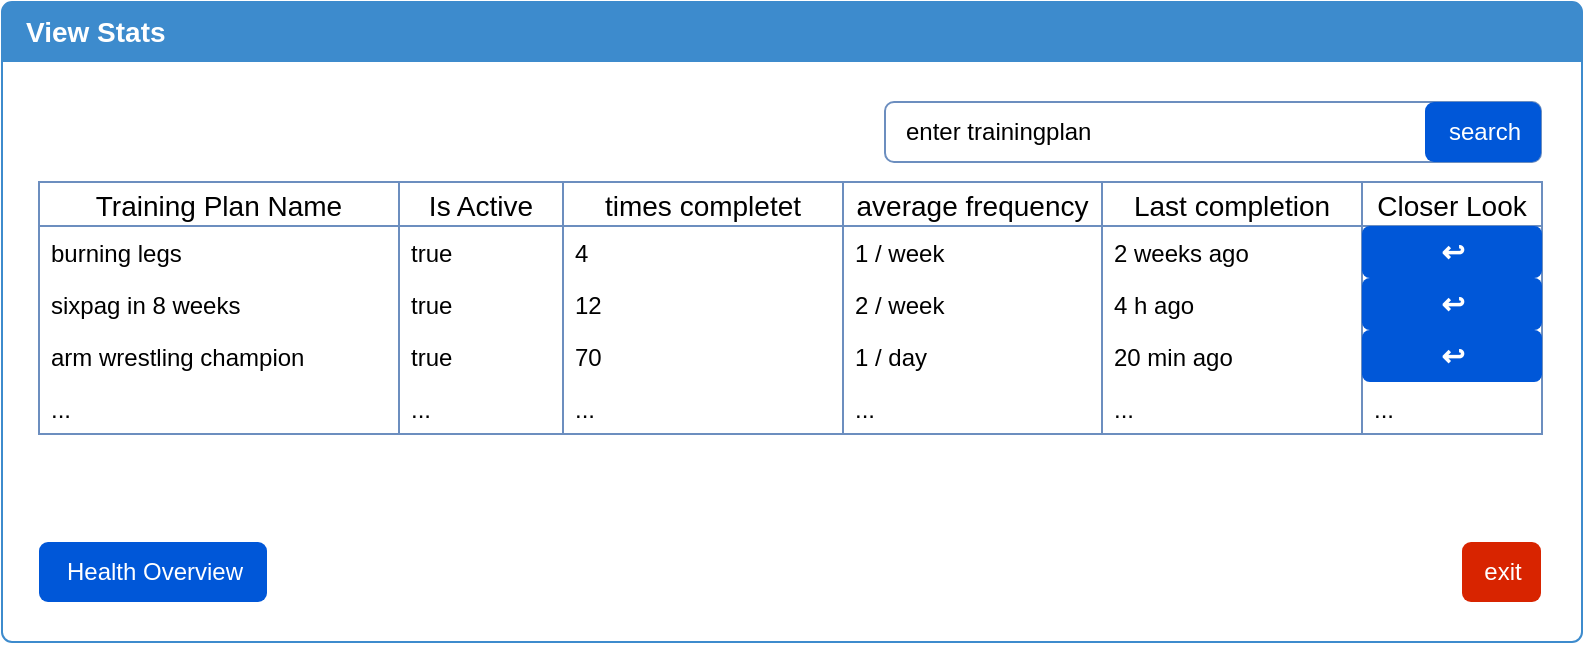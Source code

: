 <mxfile version="13.0.2" type="device"><diagram id="Zbn6meLXj0EXHjqUIr-L" name="Page-1"><mxGraphModel dx="1173" dy="648" grid="1" gridSize="10" guides="1" tooltips="1" connect="1" arrows="1" fold="1" page="1" pageScale="1" pageWidth="827" pageHeight="1169" math="0" shadow="0"><root><mxCell id="0"/><mxCell id="1" parent="0"/><mxCell id="jCdKiuVu_d1gE3nwR24F-1" value="" style="html=1;shadow=0;dashed=0;shape=mxgraph.bootstrap.rrect;align=center;rSize=5;strokeColor=#3D8BCD;fillColor=#ffffff;fontColor=#f0f0f0;spacingTop=30;whiteSpace=wrap;" parent="1" vertex="1"><mxGeometry x="10" y="30" width="790" height="320" as="geometry"/></mxCell><mxCell id="jCdKiuVu_d1gE3nwR24F-2" value="View Stats" style="html=1;shadow=0;dashed=0;shape=mxgraph.bootstrap.topButton;rSize=5;strokeColor=none;fillColor=#3D8BCD;fontColor=#ffffff;fontSize=14;fontStyle=1;align=left;spacingLeft=10;whiteSpace=wrap;resizeWidth=1;" parent="jCdKiuVu_d1gE3nwR24F-1" vertex="1"><mxGeometry width="790.0" height="30" relative="1" as="geometry"/></mxCell><mxCell id="DoH3iGe8xD8FpjHvsw8p-150" value="Last completion" style="swimlane;fontStyle=0;childLayout=stackLayout;horizontal=1;startSize=22;horizontalStack=0;resizeParent=1;resizeParentMax=0;resizeLast=0;collapsible=1;marginBottom=0;align=center;fontSize=14;strokeColor=#6C8EBF;" vertex="1" parent="jCdKiuVu_d1gE3nwR24F-1"><mxGeometry x="550" y="90" width="130" height="126" as="geometry"/></mxCell><mxCell id="DoH3iGe8xD8FpjHvsw8p-151" value="2 weeks ago" style="text;strokeColor=none;fillColor=none;spacingLeft=4;spacingRight=4;overflow=hidden;rotatable=0;points=[[0,0.5],[1,0.5]];portConstraint=eastwest;fontSize=12;" vertex="1" parent="DoH3iGe8xD8FpjHvsw8p-150"><mxGeometry y="22" width="130" height="26" as="geometry"/></mxCell><mxCell id="DoH3iGe8xD8FpjHvsw8p-152" value="4 h ago" style="text;strokeColor=none;fillColor=none;spacingLeft=4;spacingRight=4;overflow=hidden;rotatable=0;points=[[0,0.5],[1,0.5]];portConstraint=eastwest;fontSize=12;" vertex="1" parent="DoH3iGe8xD8FpjHvsw8p-150"><mxGeometry y="48" width="130" height="26" as="geometry"/></mxCell><mxCell id="DoH3iGe8xD8FpjHvsw8p-153" value="20 min ago" style="text;strokeColor=none;fillColor=none;spacingLeft=4;spacingRight=4;overflow=hidden;rotatable=0;points=[[0,0.5],[1,0.5]];portConstraint=eastwest;fontSize=12;" vertex="1" parent="DoH3iGe8xD8FpjHvsw8p-150"><mxGeometry y="74" width="130" height="26" as="geometry"/></mxCell><mxCell id="DoH3iGe8xD8FpjHvsw8p-154" value="..." style="text;strokeColor=none;fillColor=none;spacingLeft=4;spacingRight=4;overflow=hidden;rotatable=0;points=[[0,0.5],[1,0.5]];portConstraint=eastwest;fontSize=12;" vertex="1" parent="DoH3iGe8xD8FpjHvsw8p-150"><mxGeometry y="100" width="130" height="26" as="geometry"/></mxCell><mxCell id="DoH3iGe8xD8FpjHvsw8p-149" value="exit" style="rounded=1;fillColor=#D82400;strokeColor=none;html=1;fontColor=#ffffff;align=center;verticalAlign=middle;fontStyle=0;fontSize=12" vertex="1" parent="jCdKiuVu_d1gE3nwR24F-1"><mxGeometry x="730" y="270" width="39.5" height="30" as="geometry"/></mxCell><mxCell id="DoH3iGe8xD8FpjHvsw8p-146" value="" style="rounded=1;whiteSpace=wrap;html=1;strokeColor=#6C8EBF;align=left;" vertex="1" parent="jCdKiuVu_d1gE3nwR24F-1"><mxGeometry x="441.5" y="50" width="328" height="30" as="geometry"/></mxCell><mxCell id="DoH3iGe8xD8FpjHvsw8p-147" value="enter trainingplan" style="text;html=1;strokeColor=none;fillColor=none;align=left;verticalAlign=middle;whiteSpace=wrap;rounded=0;" vertex="1" parent="jCdKiuVu_d1gE3nwR24F-1"><mxGeometry x="450" y="55" width="251.5" height="20" as="geometry"/></mxCell><mxCell id="DoH3iGe8xD8FpjHvsw8p-148" value="search" style="rounded=1;fillColor=#0057D8;strokeColor=none;html=1;fontColor=#ffffff;align=center;verticalAlign=middle;fontStyle=0;fontSize=12" vertex="1" parent="jCdKiuVu_d1gE3nwR24F-1"><mxGeometry x="711.5" y="50" width="58" height="30" as="geometry"/></mxCell><mxCell id="DoH3iGe8xD8FpjHvsw8p-120" value="times completet" style="swimlane;fontStyle=0;childLayout=stackLayout;horizontal=1;startSize=22;horizontalStack=0;resizeParent=1;resizeParentMax=0;resizeLast=0;collapsible=1;marginBottom=0;align=center;fontSize=14;strokeColor=#6C8EBF;" vertex="1" parent="1"><mxGeometry x="290.5" y="120" width="140" height="126" as="geometry"/></mxCell><mxCell id="DoH3iGe8xD8FpjHvsw8p-121" value="4" style="text;strokeColor=none;fillColor=none;spacingLeft=4;spacingRight=4;overflow=hidden;rotatable=0;points=[[0,0.5],[1,0.5]];portConstraint=eastwest;fontSize=12;" vertex="1" parent="DoH3iGe8xD8FpjHvsw8p-120"><mxGeometry y="22" width="140" height="26" as="geometry"/></mxCell><mxCell id="DoH3iGe8xD8FpjHvsw8p-122" value="12" style="text;strokeColor=none;fillColor=none;spacingLeft=4;spacingRight=4;overflow=hidden;rotatable=0;points=[[0,0.5],[1,0.5]];portConstraint=eastwest;fontSize=12;" vertex="1" parent="DoH3iGe8xD8FpjHvsw8p-120"><mxGeometry y="48" width="140" height="26" as="geometry"/></mxCell><mxCell id="DoH3iGe8xD8FpjHvsw8p-123" value="70" style="text;strokeColor=none;fillColor=none;spacingLeft=4;spacingRight=4;overflow=hidden;rotatable=0;points=[[0,0.5],[1,0.5]];portConstraint=eastwest;fontSize=12;" vertex="1" parent="DoH3iGe8xD8FpjHvsw8p-120"><mxGeometry y="74" width="140" height="26" as="geometry"/></mxCell><mxCell id="DoH3iGe8xD8FpjHvsw8p-124" value="..." style="text;strokeColor=none;fillColor=none;spacingLeft=4;spacingRight=4;overflow=hidden;rotatable=0;points=[[0,0.5],[1,0.5]];portConstraint=eastwest;fontSize=12;" vertex="1" parent="DoH3iGe8xD8FpjHvsw8p-120"><mxGeometry y="100" width="140" height="26" as="geometry"/></mxCell><mxCell id="DoH3iGe8xD8FpjHvsw8p-125" value="Training Plan Name" style="swimlane;fontStyle=0;childLayout=stackLayout;horizontal=1;startSize=22;horizontalStack=0;resizeParent=1;resizeParentMax=0;resizeLast=0;collapsible=1;marginBottom=0;align=center;fontSize=14;strokeColor=#6C8EBF;" vertex="1" parent="1"><mxGeometry x="28.5" y="120" width="180" height="126" as="geometry"/></mxCell><mxCell id="DoH3iGe8xD8FpjHvsw8p-126" value="burning legs" style="text;strokeColor=none;fillColor=none;spacingLeft=4;spacingRight=4;overflow=hidden;rotatable=0;points=[[0,0.5],[1,0.5]];portConstraint=eastwest;fontSize=12;" vertex="1" parent="DoH3iGe8xD8FpjHvsw8p-125"><mxGeometry y="22" width="180" height="26" as="geometry"/></mxCell><mxCell id="DoH3iGe8xD8FpjHvsw8p-127" value="sixpag in 8 weeks" style="text;strokeColor=none;fillColor=none;spacingLeft=4;spacingRight=4;overflow=hidden;rotatable=0;points=[[0,0.5],[1,0.5]];portConstraint=eastwest;fontSize=12;" vertex="1" parent="DoH3iGe8xD8FpjHvsw8p-125"><mxGeometry y="48" width="180" height="26" as="geometry"/></mxCell><mxCell id="DoH3iGe8xD8FpjHvsw8p-128" value="arm wrestling champion" style="text;strokeColor=none;fillColor=none;spacingLeft=4;spacingRight=4;overflow=hidden;rotatable=0;points=[[0,0.5],[1,0.5]];portConstraint=eastwest;fontSize=12;" vertex="1" parent="DoH3iGe8xD8FpjHvsw8p-125"><mxGeometry y="74" width="180" height="26" as="geometry"/></mxCell><mxCell id="DoH3iGe8xD8FpjHvsw8p-129" value="..." style="text;strokeColor=none;fillColor=none;spacingLeft=4;spacingRight=4;overflow=hidden;rotatable=0;points=[[0,0.5],[1,0.5]];portConstraint=eastwest;fontSize=12;" vertex="1" parent="DoH3iGe8xD8FpjHvsw8p-125"><mxGeometry y="100" width="180" height="26" as="geometry"/></mxCell><mxCell id="DoH3iGe8xD8FpjHvsw8p-130" value="average frequency" style="swimlane;fontStyle=0;childLayout=stackLayout;horizontal=1;startSize=22;horizontalStack=0;resizeParent=1;resizeParentMax=0;resizeLast=0;collapsible=1;marginBottom=0;align=center;fontSize=14;strokeColor=#6C8EBF;" vertex="1" parent="1"><mxGeometry x="430.5" y="120" width="129.5" height="126" as="geometry"/></mxCell><mxCell id="DoH3iGe8xD8FpjHvsw8p-131" value="1 / week" style="text;strokeColor=none;fillColor=none;spacingLeft=4;spacingRight=4;overflow=hidden;rotatable=0;points=[[0,0.5],[1,0.5]];portConstraint=eastwest;fontSize=12;" vertex="1" parent="DoH3iGe8xD8FpjHvsw8p-130"><mxGeometry y="22" width="129.5" height="26" as="geometry"/></mxCell><mxCell id="DoH3iGe8xD8FpjHvsw8p-132" value="2 / week" style="text;strokeColor=none;fillColor=none;spacingLeft=4;spacingRight=4;overflow=hidden;rotatable=0;points=[[0,0.5],[1,0.5]];portConstraint=eastwest;fontSize=12;" vertex="1" parent="DoH3iGe8xD8FpjHvsw8p-130"><mxGeometry y="48" width="129.5" height="26" as="geometry"/></mxCell><mxCell id="DoH3iGe8xD8FpjHvsw8p-133" value="1 / day" style="text;strokeColor=none;fillColor=none;spacingLeft=4;spacingRight=4;overflow=hidden;rotatable=0;points=[[0,0.5],[1,0.5]];portConstraint=eastwest;fontSize=12;" vertex="1" parent="DoH3iGe8xD8FpjHvsw8p-130"><mxGeometry y="74" width="129.5" height="26" as="geometry"/></mxCell><mxCell id="DoH3iGe8xD8FpjHvsw8p-134" value="..." style="text;strokeColor=none;fillColor=none;spacingLeft=4;spacingRight=4;overflow=hidden;rotatable=0;points=[[0,0.5],[1,0.5]];portConstraint=eastwest;fontSize=12;" vertex="1" parent="DoH3iGe8xD8FpjHvsw8p-130"><mxGeometry y="100" width="129.5" height="26" as="geometry"/></mxCell><mxCell id="DoH3iGe8xD8FpjHvsw8p-135" value="Is Active" style="swimlane;fontStyle=0;childLayout=stackLayout;horizontal=1;startSize=22;horizontalStack=0;resizeParent=1;resizeParentMax=0;resizeLast=0;collapsible=1;marginBottom=0;align=center;fontSize=14;strokeColor=#6C8EBF;" vertex="1" parent="1"><mxGeometry x="208.5" y="120" width="82" height="126" as="geometry"/></mxCell><mxCell id="DoH3iGe8xD8FpjHvsw8p-136" value="true" style="text;strokeColor=none;fillColor=none;spacingLeft=4;spacingRight=4;overflow=hidden;rotatable=0;points=[[0,0.5],[1,0.5]];portConstraint=eastwest;fontSize=12;" vertex="1" parent="DoH3iGe8xD8FpjHvsw8p-135"><mxGeometry y="22" width="82" height="26" as="geometry"/></mxCell><mxCell id="DoH3iGe8xD8FpjHvsw8p-137" value="true" style="text;strokeColor=none;fillColor=none;spacingLeft=4;spacingRight=4;overflow=hidden;rotatable=0;points=[[0,0.5],[1,0.5]];portConstraint=eastwest;fontSize=12;" vertex="1" parent="DoH3iGe8xD8FpjHvsw8p-135"><mxGeometry y="48" width="82" height="26" as="geometry"/></mxCell><mxCell id="DoH3iGe8xD8FpjHvsw8p-138" value="true" style="text;strokeColor=none;fillColor=none;spacingLeft=4;spacingRight=4;overflow=hidden;rotatable=0;points=[[0,0.5],[1,0.5]];portConstraint=eastwest;fontSize=12;" vertex="1" parent="DoH3iGe8xD8FpjHvsw8p-135"><mxGeometry y="74" width="82" height="26" as="geometry"/></mxCell><mxCell id="DoH3iGe8xD8FpjHvsw8p-139" value="..." style="text;strokeColor=none;fillColor=none;spacingLeft=4;spacingRight=4;overflow=hidden;rotatable=0;points=[[0,0.5],[1,0.5]];portConstraint=eastwest;fontSize=12;" vertex="1" parent="DoH3iGe8xD8FpjHvsw8p-135"><mxGeometry y="100" width="82" height="26" as="geometry"/></mxCell><mxCell id="DoH3iGe8xD8FpjHvsw8p-145" value="Health Overview" style="rounded=1;fillColor=#0057D8;strokeColor=none;html=1;fontColor=#ffffff;align=center;verticalAlign=middle;fontStyle=0;fontSize=12" vertex="1" parent="1"><mxGeometry x="28.5" y="300" width="114" height="30" as="geometry"/></mxCell><mxCell id="DoH3iGe8xD8FpjHvsw8p-140" value="Closer Look" style="swimlane;fontStyle=0;childLayout=stackLayout;horizontal=1;startSize=22;horizontalStack=0;resizeParent=1;resizeParentMax=0;resizeLast=0;collapsible=1;marginBottom=0;align=center;fontSize=14;strokeColor=#6C8EBF;" vertex="1" parent="1"><mxGeometry x="690" y="120" width="90" height="126" as="geometry"/></mxCell><mxCell id="DoH3iGe8xD8FpjHvsw8p-158" value="&lt;h3&gt;↩&lt;/h3&gt;" style="rounded=1;fillColor=#0057D8;strokeColor=none;html=1;fontColor=#ffffff;align=center;verticalAlign=middle;fontStyle=0;fontSize=12" vertex="1" parent="DoH3iGe8xD8FpjHvsw8p-140"><mxGeometry y="22" width="90" height="26" as="geometry"/></mxCell><mxCell id="DoH3iGe8xD8FpjHvsw8p-159" value="&lt;h3&gt;↩&lt;/h3&gt;" style="rounded=1;fillColor=#0057D8;strokeColor=none;html=1;fontColor=#ffffff;align=center;verticalAlign=middle;fontStyle=0;fontSize=12" vertex="1" parent="DoH3iGe8xD8FpjHvsw8p-140"><mxGeometry y="48" width="90" height="26" as="geometry"/></mxCell><mxCell id="DoH3iGe8xD8FpjHvsw8p-160" value="&lt;h3&gt;↩&lt;/h3&gt;" style="rounded=1;fillColor=#0057D8;strokeColor=none;html=1;fontColor=#ffffff;align=center;verticalAlign=middle;fontStyle=0;fontSize=12" vertex="1" parent="DoH3iGe8xD8FpjHvsw8p-140"><mxGeometry y="74" width="90" height="26" as="geometry"/></mxCell><mxCell id="DoH3iGe8xD8FpjHvsw8p-144" value="..." style="text;strokeColor=none;fillColor=none;spacingLeft=4;spacingRight=4;overflow=hidden;rotatable=0;points=[[0,0.5],[1,0.5]];portConstraint=eastwest;fontSize=12;" vertex="1" parent="DoH3iGe8xD8FpjHvsw8p-140"><mxGeometry y="100" width="90" height="26" as="geometry"/></mxCell></root></mxGraphModel></diagram></mxfile>
